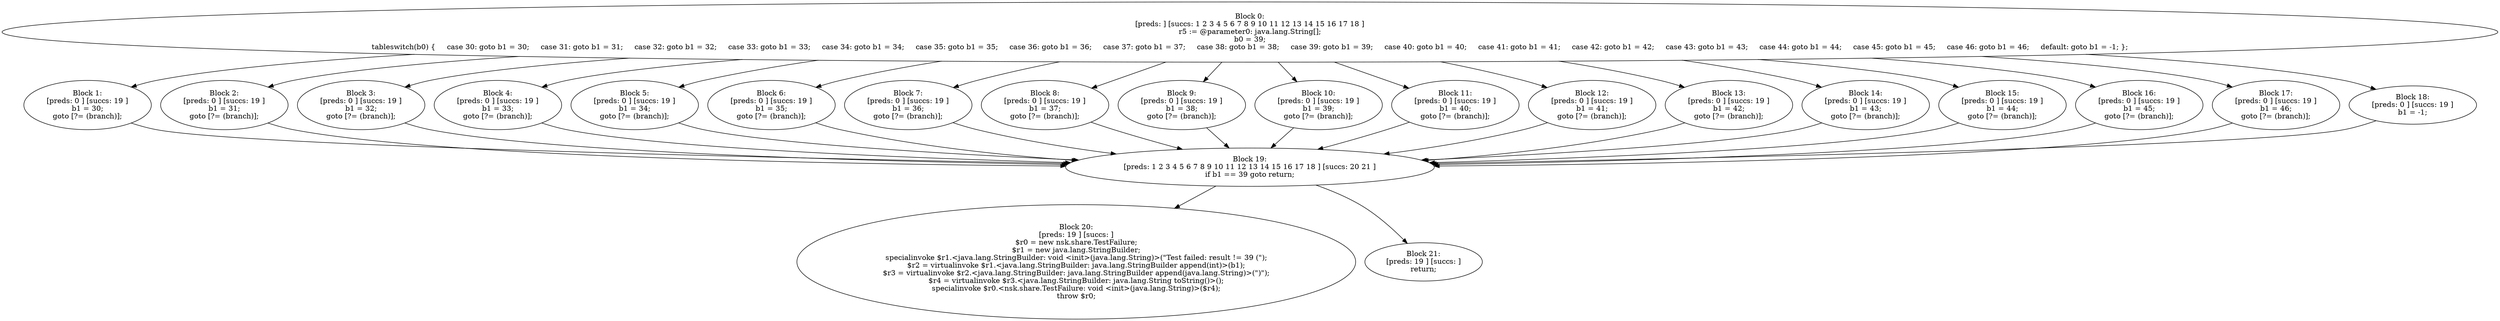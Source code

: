 digraph "unitGraph" {
    "Block 0:
[preds: ] [succs: 1 2 3 4 5 6 7 8 9 10 11 12 13 14 15 16 17 18 ]
r5 := @parameter0: java.lang.String[];
b0 = 39;
tableswitch(b0) {     case 30: goto b1 = 30;     case 31: goto b1 = 31;     case 32: goto b1 = 32;     case 33: goto b1 = 33;     case 34: goto b1 = 34;     case 35: goto b1 = 35;     case 36: goto b1 = 36;     case 37: goto b1 = 37;     case 38: goto b1 = 38;     case 39: goto b1 = 39;     case 40: goto b1 = 40;     case 41: goto b1 = 41;     case 42: goto b1 = 42;     case 43: goto b1 = 43;     case 44: goto b1 = 44;     case 45: goto b1 = 45;     case 46: goto b1 = 46;     default: goto b1 = -1; };
"
    "Block 1:
[preds: 0 ] [succs: 19 ]
b1 = 30;
goto [?= (branch)];
"
    "Block 2:
[preds: 0 ] [succs: 19 ]
b1 = 31;
goto [?= (branch)];
"
    "Block 3:
[preds: 0 ] [succs: 19 ]
b1 = 32;
goto [?= (branch)];
"
    "Block 4:
[preds: 0 ] [succs: 19 ]
b1 = 33;
goto [?= (branch)];
"
    "Block 5:
[preds: 0 ] [succs: 19 ]
b1 = 34;
goto [?= (branch)];
"
    "Block 6:
[preds: 0 ] [succs: 19 ]
b1 = 35;
goto [?= (branch)];
"
    "Block 7:
[preds: 0 ] [succs: 19 ]
b1 = 36;
goto [?= (branch)];
"
    "Block 8:
[preds: 0 ] [succs: 19 ]
b1 = 37;
goto [?= (branch)];
"
    "Block 9:
[preds: 0 ] [succs: 19 ]
b1 = 38;
goto [?= (branch)];
"
    "Block 10:
[preds: 0 ] [succs: 19 ]
b1 = 39;
goto [?= (branch)];
"
    "Block 11:
[preds: 0 ] [succs: 19 ]
b1 = 40;
goto [?= (branch)];
"
    "Block 12:
[preds: 0 ] [succs: 19 ]
b1 = 41;
goto [?= (branch)];
"
    "Block 13:
[preds: 0 ] [succs: 19 ]
b1 = 42;
goto [?= (branch)];
"
    "Block 14:
[preds: 0 ] [succs: 19 ]
b1 = 43;
goto [?= (branch)];
"
    "Block 15:
[preds: 0 ] [succs: 19 ]
b1 = 44;
goto [?= (branch)];
"
    "Block 16:
[preds: 0 ] [succs: 19 ]
b1 = 45;
goto [?= (branch)];
"
    "Block 17:
[preds: 0 ] [succs: 19 ]
b1 = 46;
goto [?= (branch)];
"
    "Block 18:
[preds: 0 ] [succs: 19 ]
b1 = -1;
"
    "Block 19:
[preds: 1 2 3 4 5 6 7 8 9 10 11 12 13 14 15 16 17 18 ] [succs: 20 21 ]
if b1 == 39 goto return;
"
    "Block 20:
[preds: 19 ] [succs: ]
$r0 = new nsk.share.TestFailure;
$r1 = new java.lang.StringBuilder;
specialinvoke $r1.<java.lang.StringBuilder: void <init>(java.lang.String)>(\"Test failed: result != 39 (\");
$r2 = virtualinvoke $r1.<java.lang.StringBuilder: java.lang.StringBuilder append(int)>(b1);
$r3 = virtualinvoke $r2.<java.lang.StringBuilder: java.lang.StringBuilder append(java.lang.String)>(\")\");
$r4 = virtualinvoke $r3.<java.lang.StringBuilder: java.lang.String toString()>();
specialinvoke $r0.<nsk.share.TestFailure: void <init>(java.lang.String)>($r4);
throw $r0;
"
    "Block 21:
[preds: 19 ] [succs: ]
return;
"
    "Block 0:
[preds: ] [succs: 1 2 3 4 5 6 7 8 9 10 11 12 13 14 15 16 17 18 ]
r5 := @parameter0: java.lang.String[];
b0 = 39;
tableswitch(b0) {     case 30: goto b1 = 30;     case 31: goto b1 = 31;     case 32: goto b1 = 32;     case 33: goto b1 = 33;     case 34: goto b1 = 34;     case 35: goto b1 = 35;     case 36: goto b1 = 36;     case 37: goto b1 = 37;     case 38: goto b1 = 38;     case 39: goto b1 = 39;     case 40: goto b1 = 40;     case 41: goto b1 = 41;     case 42: goto b1 = 42;     case 43: goto b1 = 43;     case 44: goto b1 = 44;     case 45: goto b1 = 45;     case 46: goto b1 = 46;     default: goto b1 = -1; };
"->"Block 1:
[preds: 0 ] [succs: 19 ]
b1 = 30;
goto [?= (branch)];
";
    "Block 0:
[preds: ] [succs: 1 2 3 4 5 6 7 8 9 10 11 12 13 14 15 16 17 18 ]
r5 := @parameter0: java.lang.String[];
b0 = 39;
tableswitch(b0) {     case 30: goto b1 = 30;     case 31: goto b1 = 31;     case 32: goto b1 = 32;     case 33: goto b1 = 33;     case 34: goto b1 = 34;     case 35: goto b1 = 35;     case 36: goto b1 = 36;     case 37: goto b1 = 37;     case 38: goto b1 = 38;     case 39: goto b1 = 39;     case 40: goto b1 = 40;     case 41: goto b1 = 41;     case 42: goto b1 = 42;     case 43: goto b1 = 43;     case 44: goto b1 = 44;     case 45: goto b1 = 45;     case 46: goto b1 = 46;     default: goto b1 = -1; };
"->"Block 2:
[preds: 0 ] [succs: 19 ]
b1 = 31;
goto [?= (branch)];
";
    "Block 0:
[preds: ] [succs: 1 2 3 4 5 6 7 8 9 10 11 12 13 14 15 16 17 18 ]
r5 := @parameter0: java.lang.String[];
b0 = 39;
tableswitch(b0) {     case 30: goto b1 = 30;     case 31: goto b1 = 31;     case 32: goto b1 = 32;     case 33: goto b1 = 33;     case 34: goto b1 = 34;     case 35: goto b1 = 35;     case 36: goto b1 = 36;     case 37: goto b1 = 37;     case 38: goto b1 = 38;     case 39: goto b1 = 39;     case 40: goto b1 = 40;     case 41: goto b1 = 41;     case 42: goto b1 = 42;     case 43: goto b1 = 43;     case 44: goto b1 = 44;     case 45: goto b1 = 45;     case 46: goto b1 = 46;     default: goto b1 = -1; };
"->"Block 3:
[preds: 0 ] [succs: 19 ]
b1 = 32;
goto [?= (branch)];
";
    "Block 0:
[preds: ] [succs: 1 2 3 4 5 6 7 8 9 10 11 12 13 14 15 16 17 18 ]
r5 := @parameter0: java.lang.String[];
b0 = 39;
tableswitch(b0) {     case 30: goto b1 = 30;     case 31: goto b1 = 31;     case 32: goto b1 = 32;     case 33: goto b1 = 33;     case 34: goto b1 = 34;     case 35: goto b1 = 35;     case 36: goto b1 = 36;     case 37: goto b1 = 37;     case 38: goto b1 = 38;     case 39: goto b1 = 39;     case 40: goto b1 = 40;     case 41: goto b1 = 41;     case 42: goto b1 = 42;     case 43: goto b1 = 43;     case 44: goto b1 = 44;     case 45: goto b1 = 45;     case 46: goto b1 = 46;     default: goto b1 = -1; };
"->"Block 4:
[preds: 0 ] [succs: 19 ]
b1 = 33;
goto [?= (branch)];
";
    "Block 0:
[preds: ] [succs: 1 2 3 4 5 6 7 8 9 10 11 12 13 14 15 16 17 18 ]
r5 := @parameter0: java.lang.String[];
b0 = 39;
tableswitch(b0) {     case 30: goto b1 = 30;     case 31: goto b1 = 31;     case 32: goto b1 = 32;     case 33: goto b1 = 33;     case 34: goto b1 = 34;     case 35: goto b1 = 35;     case 36: goto b1 = 36;     case 37: goto b1 = 37;     case 38: goto b1 = 38;     case 39: goto b1 = 39;     case 40: goto b1 = 40;     case 41: goto b1 = 41;     case 42: goto b1 = 42;     case 43: goto b1 = 43;     case 44: goto b1 = 44;     case 45: goto b1 = 45;     case 46: goto b1 = 46;     default: goto b1 = -1; };
"->"Block 5:
[preds: 0 ] [succs: 19 ]
b1 = 34;
goto [?= (branch)];
";
    "Block 0:
[preds: ] [succs: 1 2 3 4 5 6 7 8 9 10 11 12 13 14 15 16 17 18 ]
r5 := @parameter0: java.lang.String[];
b0 = 39;
tableswitch(b0) {     case 30: goto b1 = 30;     case 31: goto b1 = 31;     case 32: goto b1 = 32;     case 33: goto b1 = 33;     case 34: goto b1 = 34;     case 35: goto b1 = 35;     case 36: goto b1 = 36;     case 37: goto b1 = 37;     case 38: goto b1 = 38;     case 39: goto b1 = 39;     case 40: goto b1 = 40;     case 41: goto b1 = 41;     case 42: goto b1 = 42;     case 43: goto b1 = 43;     case 44: goto b1 = 44;     case 45: goto b1 = 45;     case 46: goto b1 = 46;     default: goto b1 = -1; };
"->"Block 6:
[preds: 0 ] [succs: 19 ]
b1 = 35;
goto [?= (branch)];
";
    "Block 0:
[preds: ] [succs: 1 2 3 4 5 6 7 8 9 10 11 12 13 14 15 16 17 18 ]
r5 := @parameter0: java.lang.String[];
b0 = 39;
tableswitch(b0) {     case 30: goto b1 = 30;     case 31: goto b1 = 31;     case 32: goto b1 = 32;     case 33: goto b1 = 33;     case 34: goto b1 = 34;     case 35: goto b1 = 35;     case 36: goto b1 = 36;     case 37: goto b1 = 37;     case 38: goto b1 = 38;     case 39: goto b1 = 39;     case 40: goto b1 = 40;     case 41: goto b1 = 41;     case 42: goto b1 = 42;     case 43: goto b1 = 43;     case 44: goto b1 = 44;     case 45: goto b1 = 45;     case 46: goto b1 = 46;     default: goto b1 = -1; };
"->"Block 7:
[preds: 0 ] [succs: 19 ]
b1 = 36;
goto [?= (branch)];
";
    "Block 0:
[preds: ] [succs: 1 2 3 4 5 6 7 8 9 10 11 12 13 14 15 16 17 18 ]
r5 := @parameter0: java.lang.String[];
b0 = 39;
tableswitch(b0) {     case 30: goto b1 = 30;     case 31: goto b1 = 31;     case 32: goto b1 = 32;     case 33: goto b1 = 33;     case 34: goto b1 = 34;     case 35: goto b1 = 35;     case 36: goto b1 = 36;     case 37: goto b1 = 37;     case 38: goto b1 = 38;     case 39: goto b1 = 39;     case 40: goto b1 = 40;     case 41: goto b1 = 41;     case 42: goto b1 = 42;     case 43: goto b1 = 43;     case 44: goto b1 = 44;     case 45: goto b1 = 45;     case 46: goto b1 = 46;     default: goto b1 = -1; };
"->"Block 8:
[preds: 0 ] [succs: 19 ]
b1 = 37;
goto [?= (branch)];
";
    "Block 0:
[preds: ] [succs: 1 2 3 4 5 6 7 8 9 10 11 12 13 14 15 16 17 18 ]
r5 := @parameter0: java.lang.String[];
b0 = 39;
tableswitch(b0) {     case 30: goto b1 = 30;     case 31: goto b1 = 31;     case 32: goto b1 = 32;     case 33: goto b1 = 33;     case 34: goto b1 = 34;     case 35: goto b1 = 35;     case 36: goto b1 = 36;     case 37: goto b1 = 37;     case 38: goto b1 = 38;     case 39: goto b1 = 39;     case 40: goto b1 = 40;     case 41: goto b1 = 41;     case 42: goto b1 = 42;     case 43: goto b1 = 43;     case 44: goto b1 = 44;     case 45: goto b1 = 45;     case 46: goto b1 = 46;     default: goto b1 = -1; };
"->"Block 9:
[preds: 0 ] [succs: 19 ]
b1 = 38;
goto [?= (branch)];
";
    "Block 0:
[preds: ] [succs: 1 2 3 4 5 6 7 8 9 10 11 12 13 14 15 16 17 18 ]
r5 := @parameter0: java.lang.String[];
b0 = 39;
tableswitch(b0) {     case 30: goto b1 = 30;     case 31: goto b1 = 31;     case 32: goto b1 = 32;     case 33: goto b1 = 33;     case 34: goto b1 = 34;     case 35: goto b1 = 35;     case 36: goto b1 = 36;     case 37: goto b1 = 37;     case 38: goto b1 = 38;     case 39: goto b1 = 39;     case 40: goto b1 = 40;     case 41: goto b1 = 41;     case 42: goto b1 = 42;     case 43: goto b1 = 43;     case 44: goto b1 = 44;     case 45: goto b1 = 45;     case 46: goto b1 = 46;     default: goto b1 = -1; };
"->"Block 10:
[preds: 0 ] [succs: 19 ]
b1 = 39;
goto [?= (branch)];
";
    "Block 0:
[preds: ] [succs: 1 2 3 4 5 6 7 8 9 10 11 12 13 14 15 16 17 18 ]
r5 := @parameter0: java.lang.String[];
b0 = 39;
tableswitch(b0) {     case 30: goto b1 = 30;     case 31: goto b1 = 31;     case 32: goto b1 = 32;     case 33: goto b1 = 33;     case 34: goto b1 = 34;     case 35: goto b1 = 35;     case 36: goto b1 = 36;     case 37: goto b1 = 37;     case 38: goto b1 = 38;     case 39: goto b1 = 39;     case 40: goto b1 = 40;     case 41: goto b1 = 41;     case 42: goto b1 = 42;     case 43: goto b1 = 43;     case 44: goto b1 = 44;     case 45: goto b1 = 45;     case 46: goto b1 = 46;     default: goto b1 = -1; };
"->"Block 11:
[preds: 0 ] [succs: 19 ]
b1 = 40;
goto [?= (branch)];
";
    "Block 0:
[preds: ] [succs: 1 2 3 4 5 6 7 8 9 10 11 12 13 14 15 16 17 18 ]
r5 := @parameter0: java.lang.String[];
b0 = 39;
tableswitch(b0) {     case 30: goto b1 = 30;     case 31: goto b1 = 31;     case 32: goto b1 = 32;     case 33: goto b1 = 33;     case 34: goto b1 = 34;     case 35: goto b1 = 35;     case 36: goto b1 = 36;     case 37: goto b1 = 37;     case 38: goto b1 = 38;     case 39: goto b1 = 39;     case 40: goto b1 = 40;     case 41: goto b1 = 41;     case 42: goto b1 = 42;     case 43: goto b1 = 43;     case 44: goto b1 = 44;     case 45: goto b1 = 45;     case 46: goto b1 = 46;     default: goto b1 = -1; };
"->"Block 12:
[preds: 0 ] [succs: 19 ]
b1 = 41;
goto [?= (branch)];
";
    "Block 0:
[preds: ] [succs: 1 2 3 4 5 6 7 8 9 10 11 12 13 14 15 16 17 18 ]
r5 := @parameter0: java.lang.String[];
b0 = 39;
tableswitch(b0) {     case 30: goto b1 = 30;     case 31: goto b1 = 31;     case 32: goto b1 = 32;     case 33: goto b1 = 33;     case 34: goto b1 = 34;     case 35: goto b1 = 35;     case 36: goto b1 = 36;     case 37: goto b1 = 37;     case 38: goto b1 = 38;     case 39: goto b1 = 39;     case 40: goto b1 = 40;     case 41: goto b1 = 41;     case 42: goto b1 = 42;     case 43: goto b1 = 43;     case 44: goto b1 = 44;     case 45: goto b1 = 45;     case 46: goto b1 = 46;     default: goto b1 = -1; };
"->"Block 13:
[preds: 0 ] [succs: 19 ]
b1 = 42;
goto [?= (branch)];
";
    "Block 0:
[preds: ] [succs: 1 2 3 4 5 6 7 8 9 10 11 12 13 14 15 16 17 18 ]
r5 := @parameter0: java.lang.String[];
b0 = 39;
tableswitch(b0) {     case 30: goto b1 = 30;     case 31: goto b1 = 31;     case 32: goto b1 = 32;     case 33: goto b1 = 33;     case 34: goto b1 = 34;     case 35: goto b1 = 35;     case 36: goto b1 = 36;     case 37: goto b1 = 37;     case 38: goto b1 = 38;     case 39: goto b1 = 39;     case 40: goto b1 = 40;     case 41: goto b1 = 41;     case 42: goto b1 = 42;     case 43: goto b1 = 43;     case 44: goto b1 = 44;     case 45: goto b1 = 45;     case 46: goto b1 = 46;     default: goto b1 = -1; };
"->"Block 14:
[preds: 0 ] [succs: 19 ]
b1 = 43;
goto [?= (branch)];
";
    "Block 0:
[preds: ] [succs: 1 2 3 4 5 6 7 8 9 10 11 12 13 14 15 16 17 18 ]
r5 := @parameter0: java.lang.String[];
b0 = 39;
tableswitch(b0) {     case 30: goto b1 = 30;     case 31: goto b1 = 31;     case 32: goto b1 = 32;     case 33: goto b1 = 33;     case 34: goto b1 = 34;     case 35: goto b1 = 35;     case 36: goto b1 = 36;     case 37: goto b1 = 37;     case 38: goto b1 = 38;     case 39: goto b1 = 39;     case 40: goto b1 = 40;     case 41: goto b1 = 41;     case 42: goto b1 = 42;     case 43: goto b1 = 43;     case 44: goto b1 = 44;     case 45: goto b1 = 45;     case 46: goto b1 = 46;     default: goto b1 = -1; };
"->"Block 15:
[preds: 0 ] [succs: 19 ]
b1 = 44;
goto [?= (branch)];
";
    "Block 0:
[preds: ] [succs: 1 2 3 4 5 6 7 8 9 10 11 12 13 14 15 16 17 18 ]
r5 := @parameter0: java.lang.String[];
b0 = 39;
tableswitch(b0) {     case 30: goto b1 = 30;     case 31: goto b1 = 31;     case 32: goto b1 = 32;     case 33: goto b1 = 33;     case 34: goto b1 = 34;     case 35: goto b1 = 35;     case 36: goto b1 = 36;     case 37: goto b1 = 37;     case 38: goto b1 = 38;     case 39: goto b1 = 39;     case 40: goto b1 = 40;     case 41: goto b1 = 41;     case 42: goto b1 = 42;     case 43: goto b1 = 43;     case 44: goto b1 = 44;     case 45: goto b1 = 45;     case 46: goto b1 = 46;     default: goto b1 = -1; };
"->"Block 16:
[preds: 0 ] [succs: 19 ]
b1 = 45;
goto [?= (branch)];
";
    "Block 0:
[preds: ] [succs: 1 2 3 4 5 6 7 8 9 10 11 12 13 14 15 16 17 18 ]
r5 := @parameter0: java.lang.String[];
b0 = 39;
tableswitch(b0) {     case 30: goto b1 = 30;     case 31: goto b1 = 31;     case 32: goto b1 = 32;     case 33: goto b1 = 33;     case 34: goto b1 = 34;     case 35: goto b1 = 35;     case 36: goto b1 = 36;     case 37: goto b1 = 37;     case 38: goto b1 = 38;     case 39: goto b1 = 39;     case 40: goto b1 = 40;     case 41: goto b1 = 41;     case 42: goto b1 = 42;     case 43: goto b1 = 43;     case 44: goto b1 = 44;     case 45: goto b1 = 45;     case 46: goto b1 = 46;     default: goto b1 = -1; };
"->"Block 17:
[preds: 0 ] [succs: 19 ]
b1 = 46;
goto [?= (branch)];
";
    "Block 0:
[preds: ] [succs: 1 2 3 4 5 6 7 8 9 10 11 12 13 14 15 16 17 18 ]
r5 := @parameter0: java.lang.String[];
b0 = 39;
tableswitch(b0) {     case 30: goto b1 = 30;     case 31: goto b1 = 31;     case 32: goto b1 = 32;     case 33: goto b1 = 33;     case 34: goto b1 = 34;     case 35: goto b1 = 35;     case 36: goto b1 = 36;     case 37: goto b1 = 37;     case 38: goto b1 = 38;     case 39: goto b1 = 39;     case 40: goto b1 = 40;     case 41: goto b1 = 41;     case 42: goto b1 = 42;     case 43: goto b1 = 43;     case 44: goto b1 = 44;     case 45: goto b1 = 45;     case 46: goto b1 = 46;     default: goto b1 = -1; };
"->"Block 18:
[preds: 0 ] [succs: 19 ]
b1 = -1;
";
    "Block 1:
[preds: 0 ] [succs: 19 ]
b1 = 30;
goto [?= (branch)];
"->"Block 19:
[preds: 1 2 3 4 5 6 7 8 9 10 11 12 13 14 15 16 17 18 ] [succs: 20 21 ]
if b1 == 39 goto return;
";
    "Block 2:
[preds: 0 ] [succs: 19 ]
b1 = 31;
goto [?= (branch)];
"->"Block 19:
[preds: 1 2 3 4 5 6 7 8 9 10 11 12 13 14 15 16 17 18 ] [succs: 20 21 ]
if b1 == 39 goto return;
";
    "Block 3:
[preds: 0 ] [succs: 19 ]
b1 = 32;
goto [?= (branch)];
"->"Block 19:
[preds: 1 2 3 4 5 6 7 8 9 10 11 12 13 14 15 16 17 18 ] [succs: 20 21 ]
if b1 == 39 goto return;
";
    "Block 4:
[preds: 0 ] [succs: 19 ]
b1 = 33;
goto [?= (branch)];
"->"Block 19:
[preds: 1 2 3 4 5 6 7 8 9 10 11 12 13 14 15 16 17 18 ] [succs: 20 21 ]
if b1 == 39 goto return;
";
    "Block 5:
[preds: 0 ] [succs: 19 ]
b1 = 34;
goto [?= (branch)];
"->"Block 19:
[preds: 1 2 3 4 5 6 7 8 9 10 11 12 13 14 15 16 17 18 ] [succs: 20 21 ]
if b1 == 39 goto return;
";
    "Block 6:
[preds: 0 ] [succs: 19 ]
b1 = 35;
goto [?= (branch)];
"->"Block 19:
[preds: 1 2 3 4 5 6 7 8 9 10 11 12 13 14 15 16 17 18 ] [succs: 20 21 ]
if b1 == 39 goto return;
";
    "Block 7:
[preds: 0 ] [succs: 19 ]
b1 = 36;
goto [?= (branch)];
"->"Block 19:
[preds: 1 2 3 4 5 6 7 8 9 10 11 12 13 14 15 16 17 18 ] [succs: 20 21 ]
if b1 == 39 goto return;
";
    "Block 8:
[preds: 0 ] [succs: 19 ]
b1 = 37;
goto [?= (branch)];
"->"Block 19:
[preds: 1 2 3 4 5 6 7 8 9 10 11 12 13 14 15 16 17 18 ] [succs: 20 21 ]
if b1 == 39 goto return;
";
    "Block 9:
[preds: 0 ] [succs: 19 ]
b1 = 38;
goto [?= (branch)];
"->"Block 19:
[preds: 1 2 3 4 5 6 7 8 9 10 11 12 13 14 15 16 17 18 ] [succs: 20 21 ]
if b1 == 39 goto return;
";
    "Block 10:
[preds: 0 ] [succs: 19 ]
b1 = 39;
goto [?= (branch)];
"->"Block 19:
[preds: 1 2 3 4 5 6 7 8 9 10 11 12 13 14 15 16 17 18 ] [succs: 20 21 ]
if b1 == 39 goto return;
";
    "Block 11:
[preds: 0 ] [succs: 19 ]
b1 = 40;
goto [?= (branch)];
"->"Block 19:
[preds: 1 2 3 4 5 6 7 8 9 10 11 12 13 14 15 16 17 18 ] [succs: 20 21 ]
if b1 == 39 goto return;
";
    "Block 12:
[preds: 0 ] [succs: 19 ]
b1 = 41;
goto [?= (branch)];
"->"Block 19:
[preds: 1 2 3 4 5 6 7 8 9 10 11 12 13 14 15 16 17 18 ] [succs: 20 21 ]
if b1 == 39 goto return;
";
    "Block 13:
[preds: 0 ] [succs: 19 ]
b1 = 42;
goto [?= (branch)];
"->"Block 19:
[preds: 1 2 3 4 5 6 7 8 9 10 11 12 13 14 15 16 17 18 ] [succs: 20 21 ]
if b1 == 39 goto return;
";
    "Block 14:
[preds: 0 ] [succs: 19 ]
b1 = 43;
goto [?= (branch)];
"->"Block 19:
[preds: 1 2 3 4 5 6 7 8 9 10 11 12 13 14 15 16 17 18 ] [succs: 20 21 ]
if b1 == 39 goto return;
";
    "Block 15:
[preds: 0 ] [succs: 19 ]
b1 = 44;
goto [?= (branch)];
"->"Block 19:
[preds: 1 2 3 4 5 6 7 8 9 10 11 12 13 14 15 16 17 18 ] [succs: 20 21 ]
if b1 == 39 goto return;
";
    "Block 16:
[preds: 0 ] [succs: 19 ]
b1 = 45;
goto [?= (branch)];
"->"Block 19:
[preds: 1 2 3 4 5 6 7 8 9 10 11 12 13 14 15 16 17 18 ] [succs: 20 21 ]
if b1 == 39 goto return;
";
    "Block 17:
[preds: 0 ] [succs: 19 ]
b1 = 46;
goto [?= (branch)];
"->"Block 19:
[preds: 1 2 3 4 5 6 7 8 9 10 11 12 13 14 15 16 17 18 ] [succs: 20 21 ]
if b1 == 39 goto return;
";
    "Block 18:
[preds: 0 ] [succs: 19 ]
b1 = -1;
"->"Block 19:
[preds: 1 2 3 4 5 6 7 8 9 10 11 12 13 14 15 16 17 18 ] [succs: 20 21 ]
if b1 == 39 goto return;
";
    "Block 19:
[preds: 1 2 3 4 5 6 7 8 9 10 11 12 13 14 15 16 17 18 ] [succs: 20 21 ]
if b1 == 39 goto return;
"->"Block 20:
[preds: 19 ] [succs: ]
$r0 = new nsk.share.TestFailure;
$r1 = new java.lang.StringBuilder;
specialinvoke $r1.<java.lang.StringBuilder: void <init>(java.lang.String)>(\"Test failed: result != 39 (\");
$r2 = virtualinvoke $r1.<java.lang.StringBuilder: java.lang.StringBuilder append(int)>(b1);
$r3 = virtualinvoke $r2.<java.lang.StringBuilder: java.lang.StringBuilder append(java.lang.String)>(\")\");
$r4 = virtualinvoke $r3.<java.lang.StringBuilder: java.lang.String toString()>();
specialinvoke $r0.<nsk.share.TestFailure: void <init>(java.lang.String)>($r4);
throw $r0;
";
    "Block 19:
[preds: 1 2 3 4 5 6 7 8 9 10 11 12 13 14 15 16 17 18 ] [succs: 20 21 ]
if b1 == 39 goto return;
"->"Block 21:
[preds: 19 ] [succs: ]
return;
";
}
